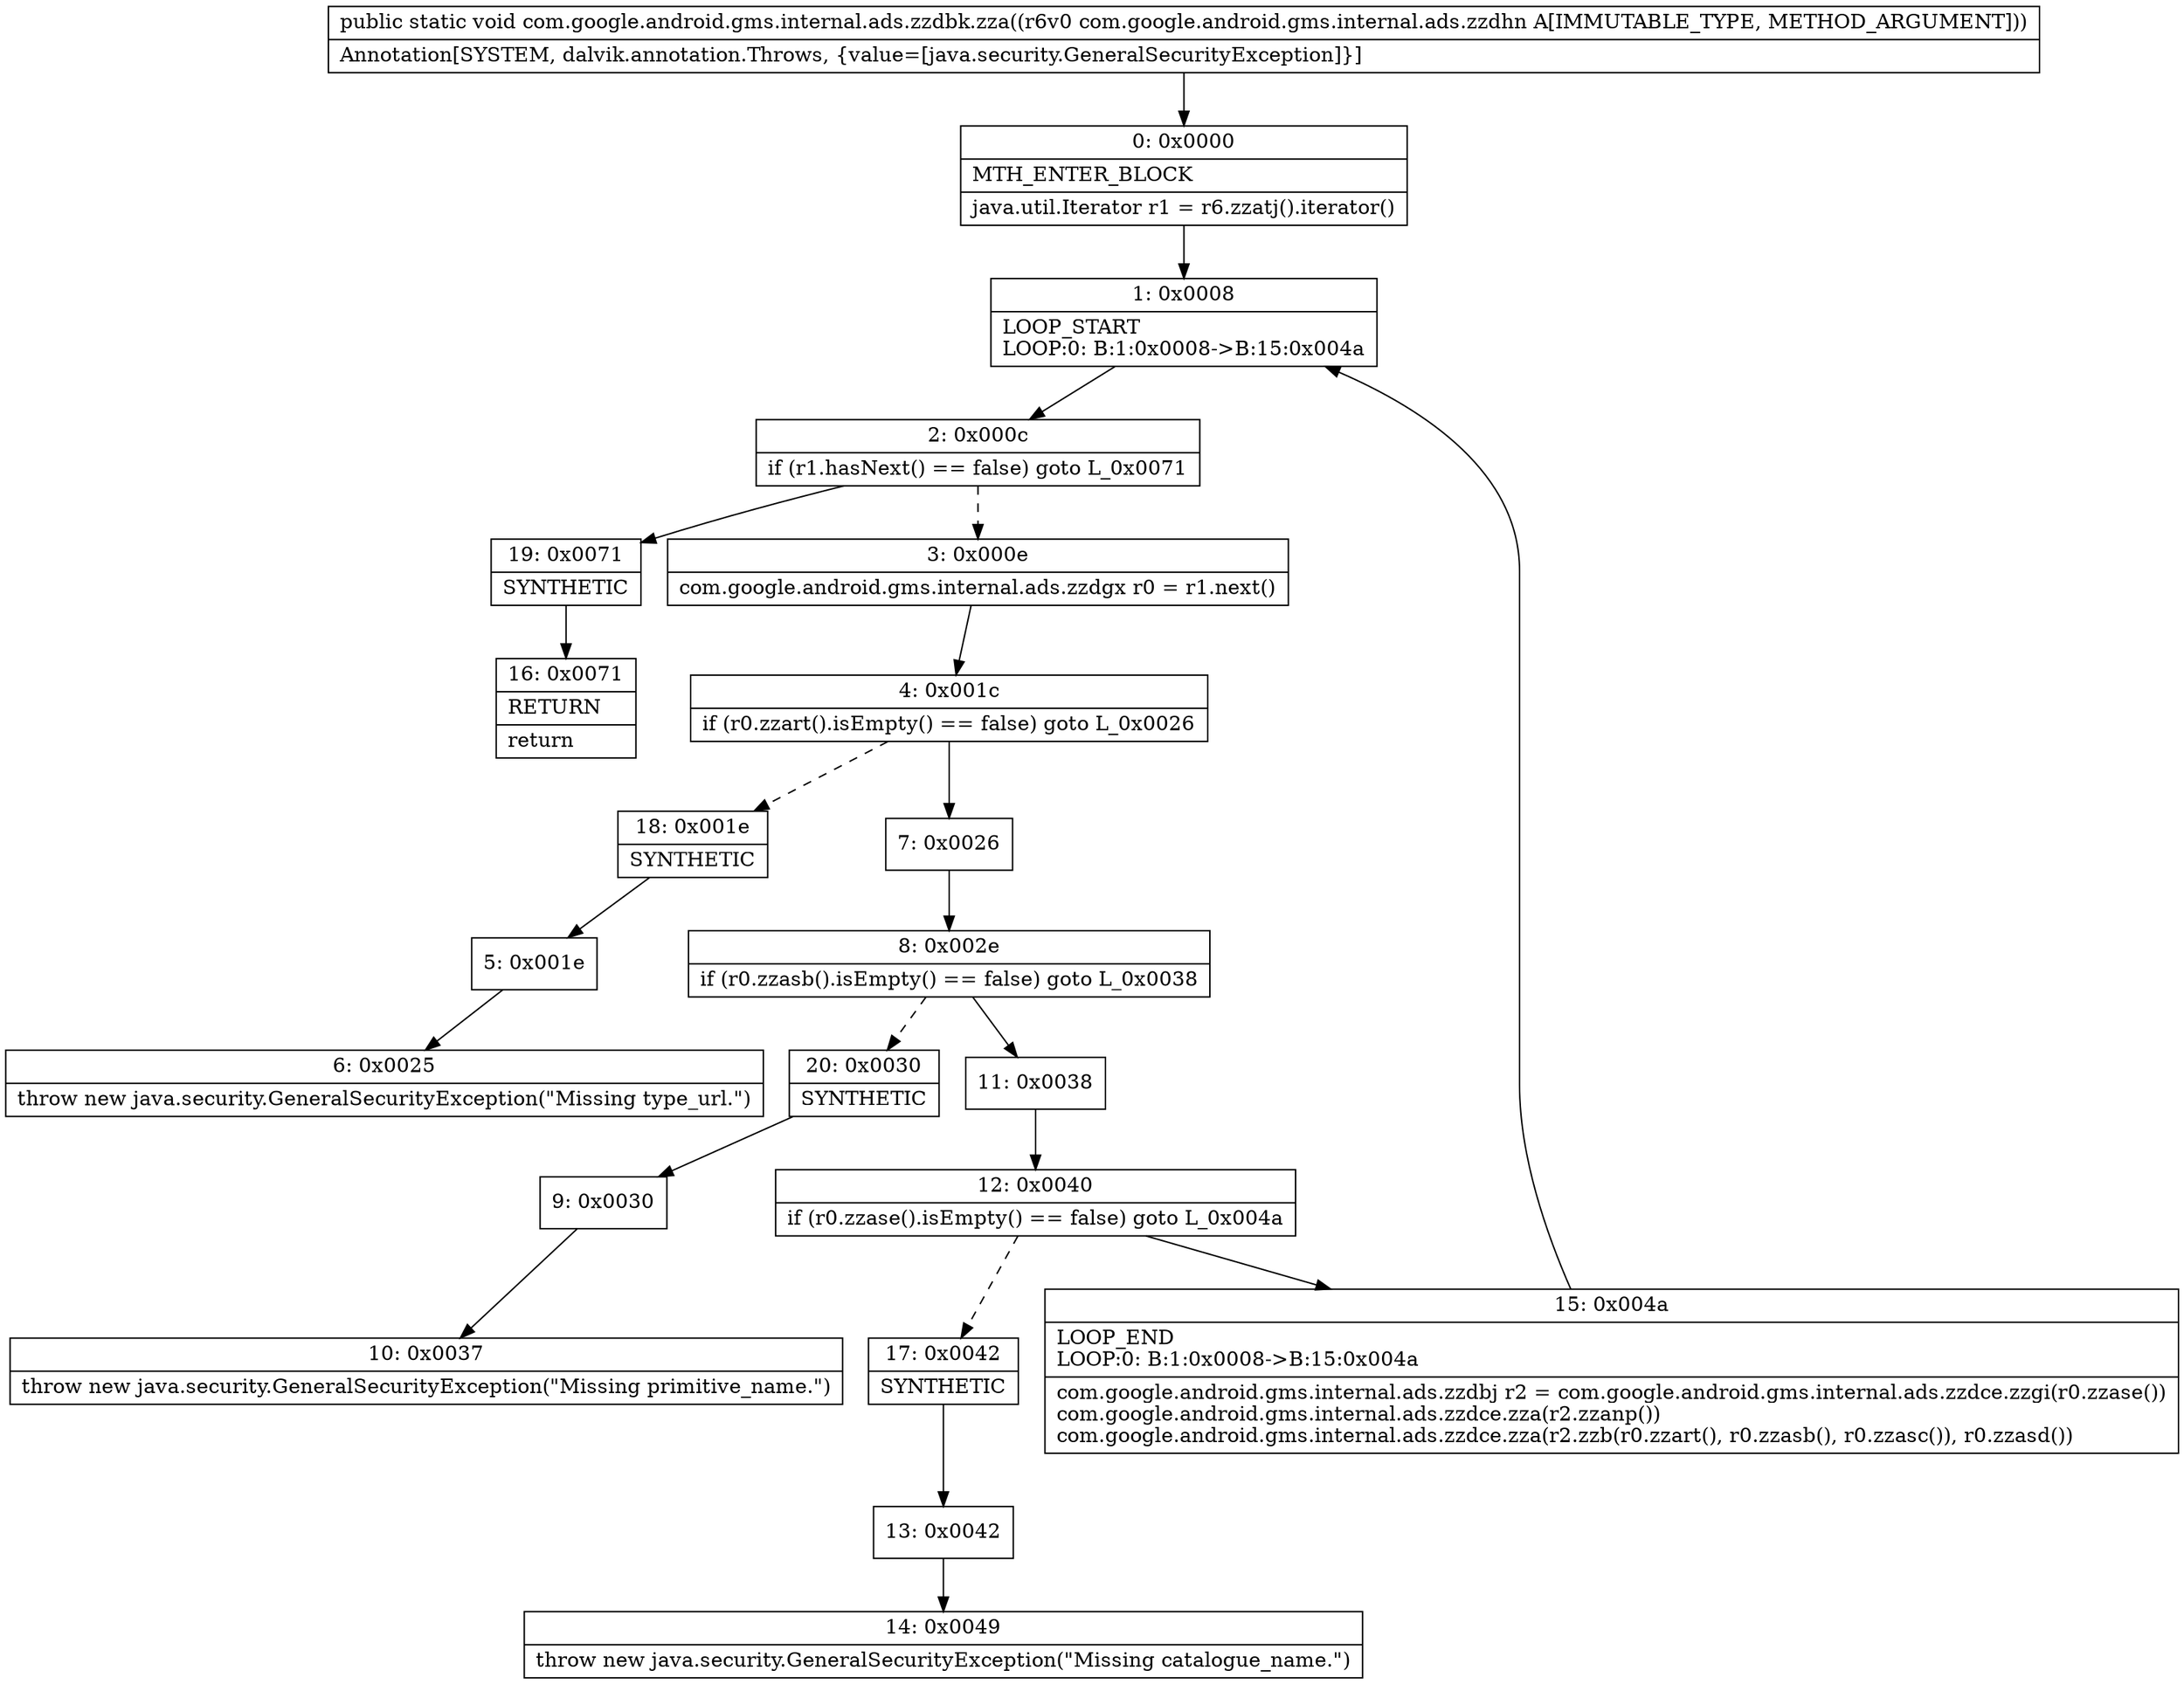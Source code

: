 digraph "CFG forcom.google.android.gms.internal.ads.zzdbk.zza(Lcom\/google\/android\/gms\/internal\/ads\/zzdhn;)V" {
Node_0 [shape=record,label="{0\:\ 0x0000|MTH_ENTER_BLOCK\l|java.util.Iterator r1 = r6.zzatj().iterator()\l}"];
Node_1 [shape=record,label="{1\:\ 0x0008|LOOP_START\lLOOP:0: B:1:0x0008\-\>B:15:0x004a\l}"];
Node_2 [shape=record,label="{2\:\ 0x000c|if (r1.hasNext() == false) goto L_0x0071\l}"];
Node_3 [shape=record,label="{3\:\ 0x000e|com.google.android.gms.internal.ads.zzdgx r0 = r1.next()\l}"];
Node_4 [shape=record,label="{4\:\ 0x001c|if (r0.zzart().isEmpty() == false) goto L_0x0026\l}"];
Node_5 [shape=record,label="{5\:\ 0x001e}"];
Node_6 [shape=record,label="{6\:\ 0x0025|throw new java.security.GeneralSecurityException(\"Missing type_url.\")\l}"];
Node_7 [shape=record,label="{7\:\ 0x0026}"];
Node_8 [shape=record,label="{8\:\ 0x002e|if (r0.zzasb().isEmpty() == false) goto L_0x0038\l}"];
Node_9 [shape=record,label="{9\:\ 0x0030}"];
Node_10 [shape=record,label="{10\:\ 0x0037|throw new java.security.GeneralSecurityException(\"Missing primitive_name.\")\l}"];
Node_11 [shape=record,label="{11\:\ 0x0038}"];
Node_12 [shape=record,label="{12\:\ 0x0040|if (r0.zzase().isEmpty() == false) goto L_0x004a\l}"];
Node_13 [shape=record,label="{13\:\ 0x0042}"];
Node_14 [shape=record,label="{14\:\ 0x0049|throw new java.security.GeneralSecurityException(\"Missing catalogue_name.\")\l}"];
Node_15 [shape=record,label="{15\:\ 0x004a|LOOP_END\lLOOP:0: B:1:0x0008\-\>B:15:0x004a\l|com.google.android.gms.internal.ads.zzdbj r2 = com.google.android.gms.internal.ads.zzdce.zzgi(r0.zzase())\lcom.google.android.gms.internal.ads.zzdce.zza(r2.zzanp())\lcom.google.android.gms.internal.ads.zzdce.zza(r2.zzb(r0.zzart(), r0.zzasb(), r0.zzasc()), r0.zzasd())\l}"];
Node_16 [shape=record,label="{16\:\ 0x0071|RETURN\l|return\l}"];
Node_17 [shape=record,label="{17\:\ 0x0042|SYNTHETIC\l}"];
Node_18 [shape=record,label="{18\:\ 0x001e|SYNTHETIC\l}"];
Node_19 [shape=record,label="{19\:\ 0x0071|SYNTHETIC\l}"];
Node_20 [shape=record,label="{20\:\ 0x0030|SYNTHETIC\l}"];
MethodNode[shape=record,label="{public static void com.google.android.gms.internal.ads.zzdbk.zza((r6v0 com.google.android.gms.internal.ads.zzdhn A[IMMUTABLE_TYPE, METHOD_ARGUMENT]))  | Annotation[SYSTEM, dalvik.annotation.Throws, \{value=[java.security.GeneralSecurityException]\}]\l}"];
MethodNode -> Node_0;
Node_0 -> Node_1;
Node_1 -> Node_2;
Node_2 -> Node_3[style=dashed];
Node_2 -> Node_19;
Node_3 -> Node_4;
Node_4 -> Node_7;
Node_4 -> Node_18[style=dashed];
Node_5 -> Node_6;
Node_7 -> Node_8;
Node_8 -> Node_11;
Node_8 -> Node_20[style=dashed];
Node_9 -> Node_10;
Node_11 -> Node_12;
Node_12 -> Node_15;
Node_12 -> Node_17[style=dashed];
Node_13 -> Node_14;
Node_15 -> Node_1;
Node_17 -> Node_13;
Node_18 -> Node_5;
Node_19 -> Node_16;
Node_20 -> Node_9;
}

